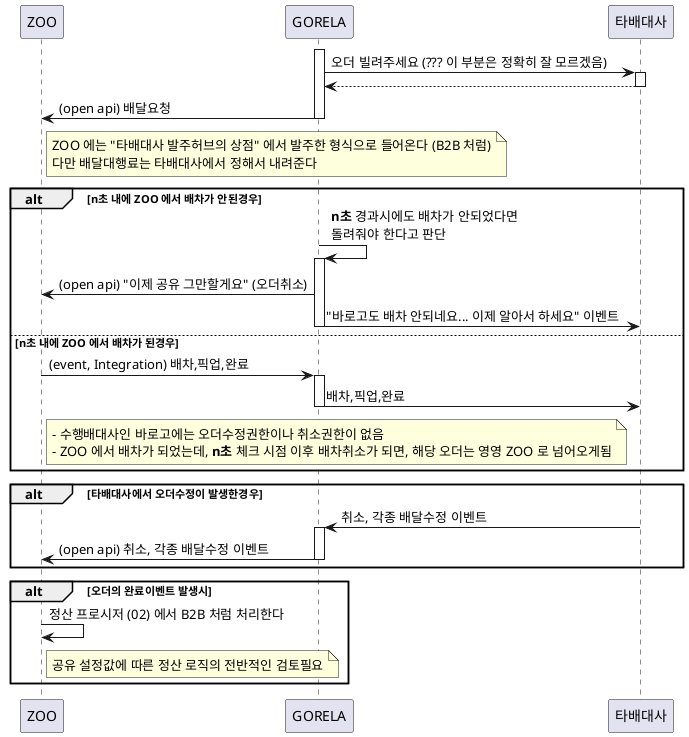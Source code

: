 @startuml
participant ZOO as ZOO
participant GORELA as GORELA
participant 타배대사 as 타배대사

activate GORELA 
GORELA -> 타배대사 ++ : 오더 빌려주세요 (??? 이 부분은 정확히 잘 모르겠음)
return
GORELA -> ZOO : (open api) 배달요청
note right of ZOO
    ZOO 에는 "타배대사 발주허브의 상점" 에서 발주한 형식으로 들어온다 (B2B 처럼)
    다만 배달대행료는 타배대사에서 정해서 내려준다
end note
deactivate GORELA

alt **n초** 내에 ZOO 에서 배차가 안된경우
    GORELA -> GORELA ++ : **n초** 경과시에도 배차가 안되었다면\n돌려줘야 한다고 판단
    GORELA -> ZOO : (open api) "이제 공유 그만할게요" (오더취소)
    GORELA -> 타배대사 : "바로고도 배차 안되네요... 이제 알아서 하세요" 이벤트
    deactivate GORELA
else **n초** 내에 ZOO 에서 배차가 된경우
    ZOO -> GORELA ++  : (event, Integration) 배차,픽업,완료
    GORELA -> 타배대사 : 배차,픽업,완료
    note right of ZOO
      - 수행배대사인 바로고에는 오더수정권한이나 취소권한이 없음
      - ZOO 에서 배차가 되었는데, **n초** 체크 시점 이후 배차취소가 되면, 해당 오더는 영영 ZOO 로 넘어오게됨
    end note
    deactivate GORELA
end

alt 타배대사에서 오더수정이 발생한경우
    타배대사 -> GORELA ++ : 취소, 각종 배달수정 이벤트
    GORELA -> ZOO : (open api) 취소, 각종 배달수정 이벤트
    deactivate
end

alt  오더의 완료이벤트 발생시
    ZOO -> ZOO : 정산 프로시저 (02) 에서 B2B 처럼 처리한다
    note right of ZOO
        공유 설정값에 따른 정산 로직의 전반적인 검토필요
    end note
end
@enduml